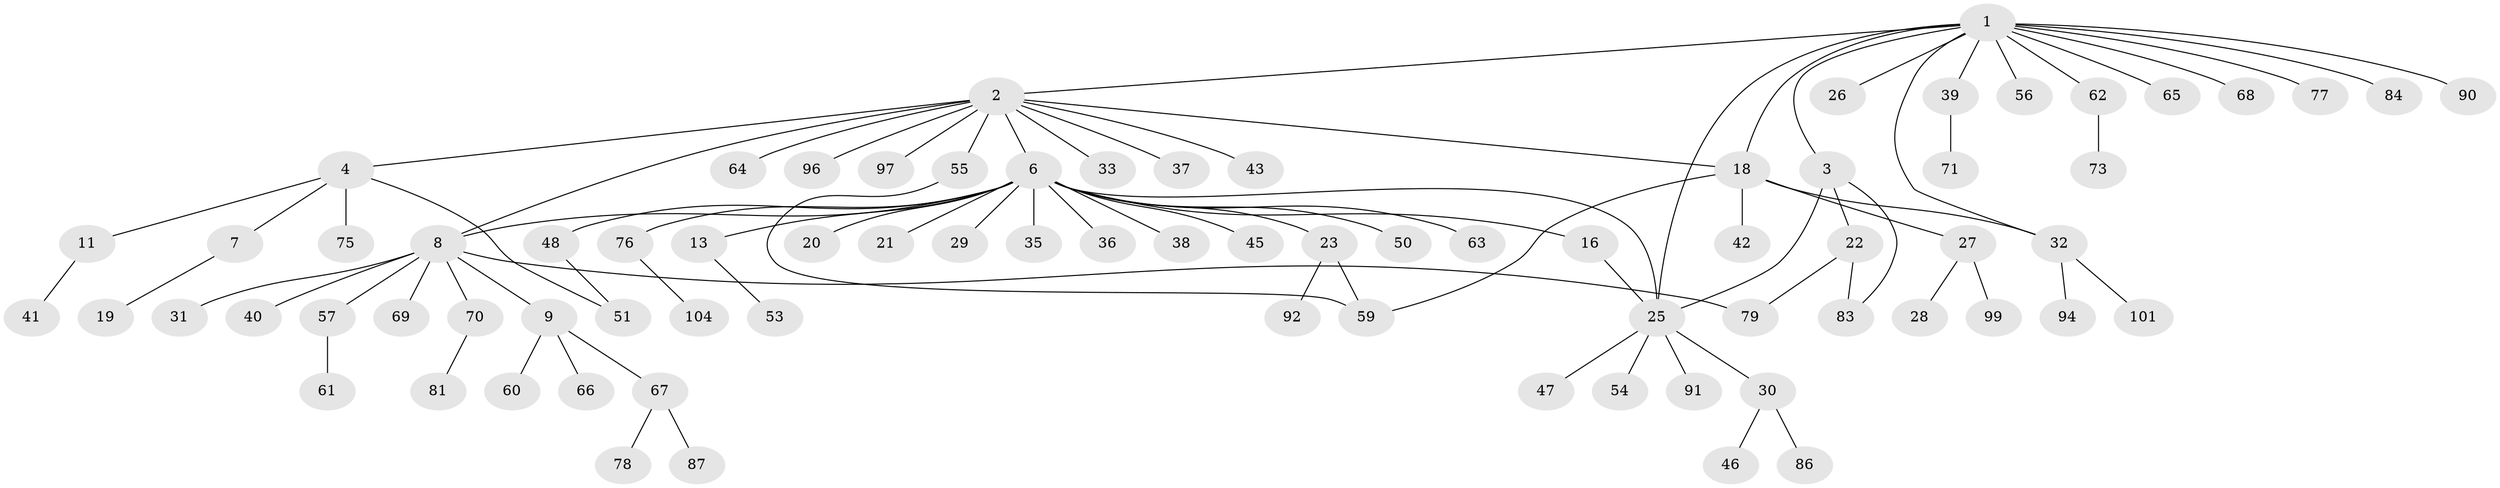 // original degree distribution, {14: 0.009615384615384616, 13: 0.009615384615384616, 4: 0.04807692307692308, 3: 0.07692307692307693, 15: 0.009615384615384616, 10: 0.009615384615384616, 5: 0.028846153846153848, 2: 0.2403846153846154, 1: 0.5576923076923077, 9: 0.009615384615384616}
// Generated by graph-tools (version 1.1) at 2025/11/02/27/25 16:11:09]
// undirected, 79 vertices, 89 edges
graph export_dot {
graph [start="1"]
  node [color=gray90,style=filled];
  1 [super="+34"];
  2 [super="+17"];
  3 [super="+49"];
  4 [super="+5"];
  6 [super="+10"];
  7 [super="+12"];
  8 [super="+74"];
  9 [super="+100"];
  11 [super="+14"];
  13 [super="+15"];
  16 [super="+80"];
  18 [super="+88"];
  19;
  20 [super="+98"];
  21;
  22 [super="+24"];
  23;
  25 [super="+103"];
  26;
  27 [super="+102"];
  28;
  29;
  30 [super="+44"];
  31;
  32 [super="+52"];
  33;
  35;
  36;
  37;
  38;
  39;
  40;
  41 [super="+95"];
  42;
  43;
  45;
  46;
  47;
  48 [super="+85"];
  50;
  51;
  53;
  54;
  55;
  56;
  57 [super="+58"];
  59;
  60;
  61;
  62;
  63;
  64;
  65;
  66 [super="+82"];
  67 [super="+72"];
  68;
  69;
  70;
  71;
  73;
  75;
  76;
  77 [super="+89"];
  78;
  79;
  81;
  83;
  84;
  86;
  87;
  90;
  91 [super="+93"];
  92;
  94;
  96;
  97;
  99;
  101;
  104;
  1 -- 2;
  1 -- 3;
  1 -- 18;
  1 -- 25;
  1 -- 26;
  1 -- 32;
  1 -- 56;
  1 -- 62;
  1 -- 65;
  1 -- 68;
  1 -- 77;
  1 -- 84;
  1 -- 90;
  1 -- 39;
  2 -- 4;
  2 -- 6;
  2 -- 8;
  2 -- 33;
  2 -- 37;
  2 -- 43;
  2 -- 55;
  2 -- 64;
  2 -- 96;
  2 -- 97;
  2 -- 18;
  3 -- 22;
  3 -- 83;
  3 -- 25;
  4 -- 51;
  4 -- 75;
  4 -- 11;
  4 -- 7;
  6 -- 8;
  6 -- 13;
  6 -- 16;
  6 -- 20;
  6 -- 23;
  6 -- 25;
  6 -- 29;
  6 -- 35;
  6 -- 36;
  6 -- 38;
  6 -- 50;
  6 -- 63;
  6 -- 76;
  6 -- 48;
  6 -- 21;
  6 -- 45;
  7 -- 19;
  8 -- 9;
  8 -- 31;
  8 -- 40;
  8 -- 57;
  8 -- 69;
  8 -- 70;
  8 -- 79;
  9 -- 60;
  9 -- 66;
  9 -- 67;
  11 -- 41;
  13 -- 53;
  16 -- 25;
  18 -- 27;
  18 -- 32;
  18 -- 42;
  18 -- 59;
  22 -- 83;
  22 -- 79;
  23 -- 59;
  23 -- 92;
  25 -- 30;
  25 -- 47;
  25 -- 54;
  25 -- 91;
  27 -- 28;
  27 -- 99;
  30 -- 46;
  30 -- 86;
  32 -- 94;
  32 -- 101;
  39 -- 71;
  48 -- 51;
  55 -- 59;
  57 -- 61;
  62 -- 73;
  67 -- 87;
  67 -- 78;
  70 -- 81;
  76 -- 104;
}
